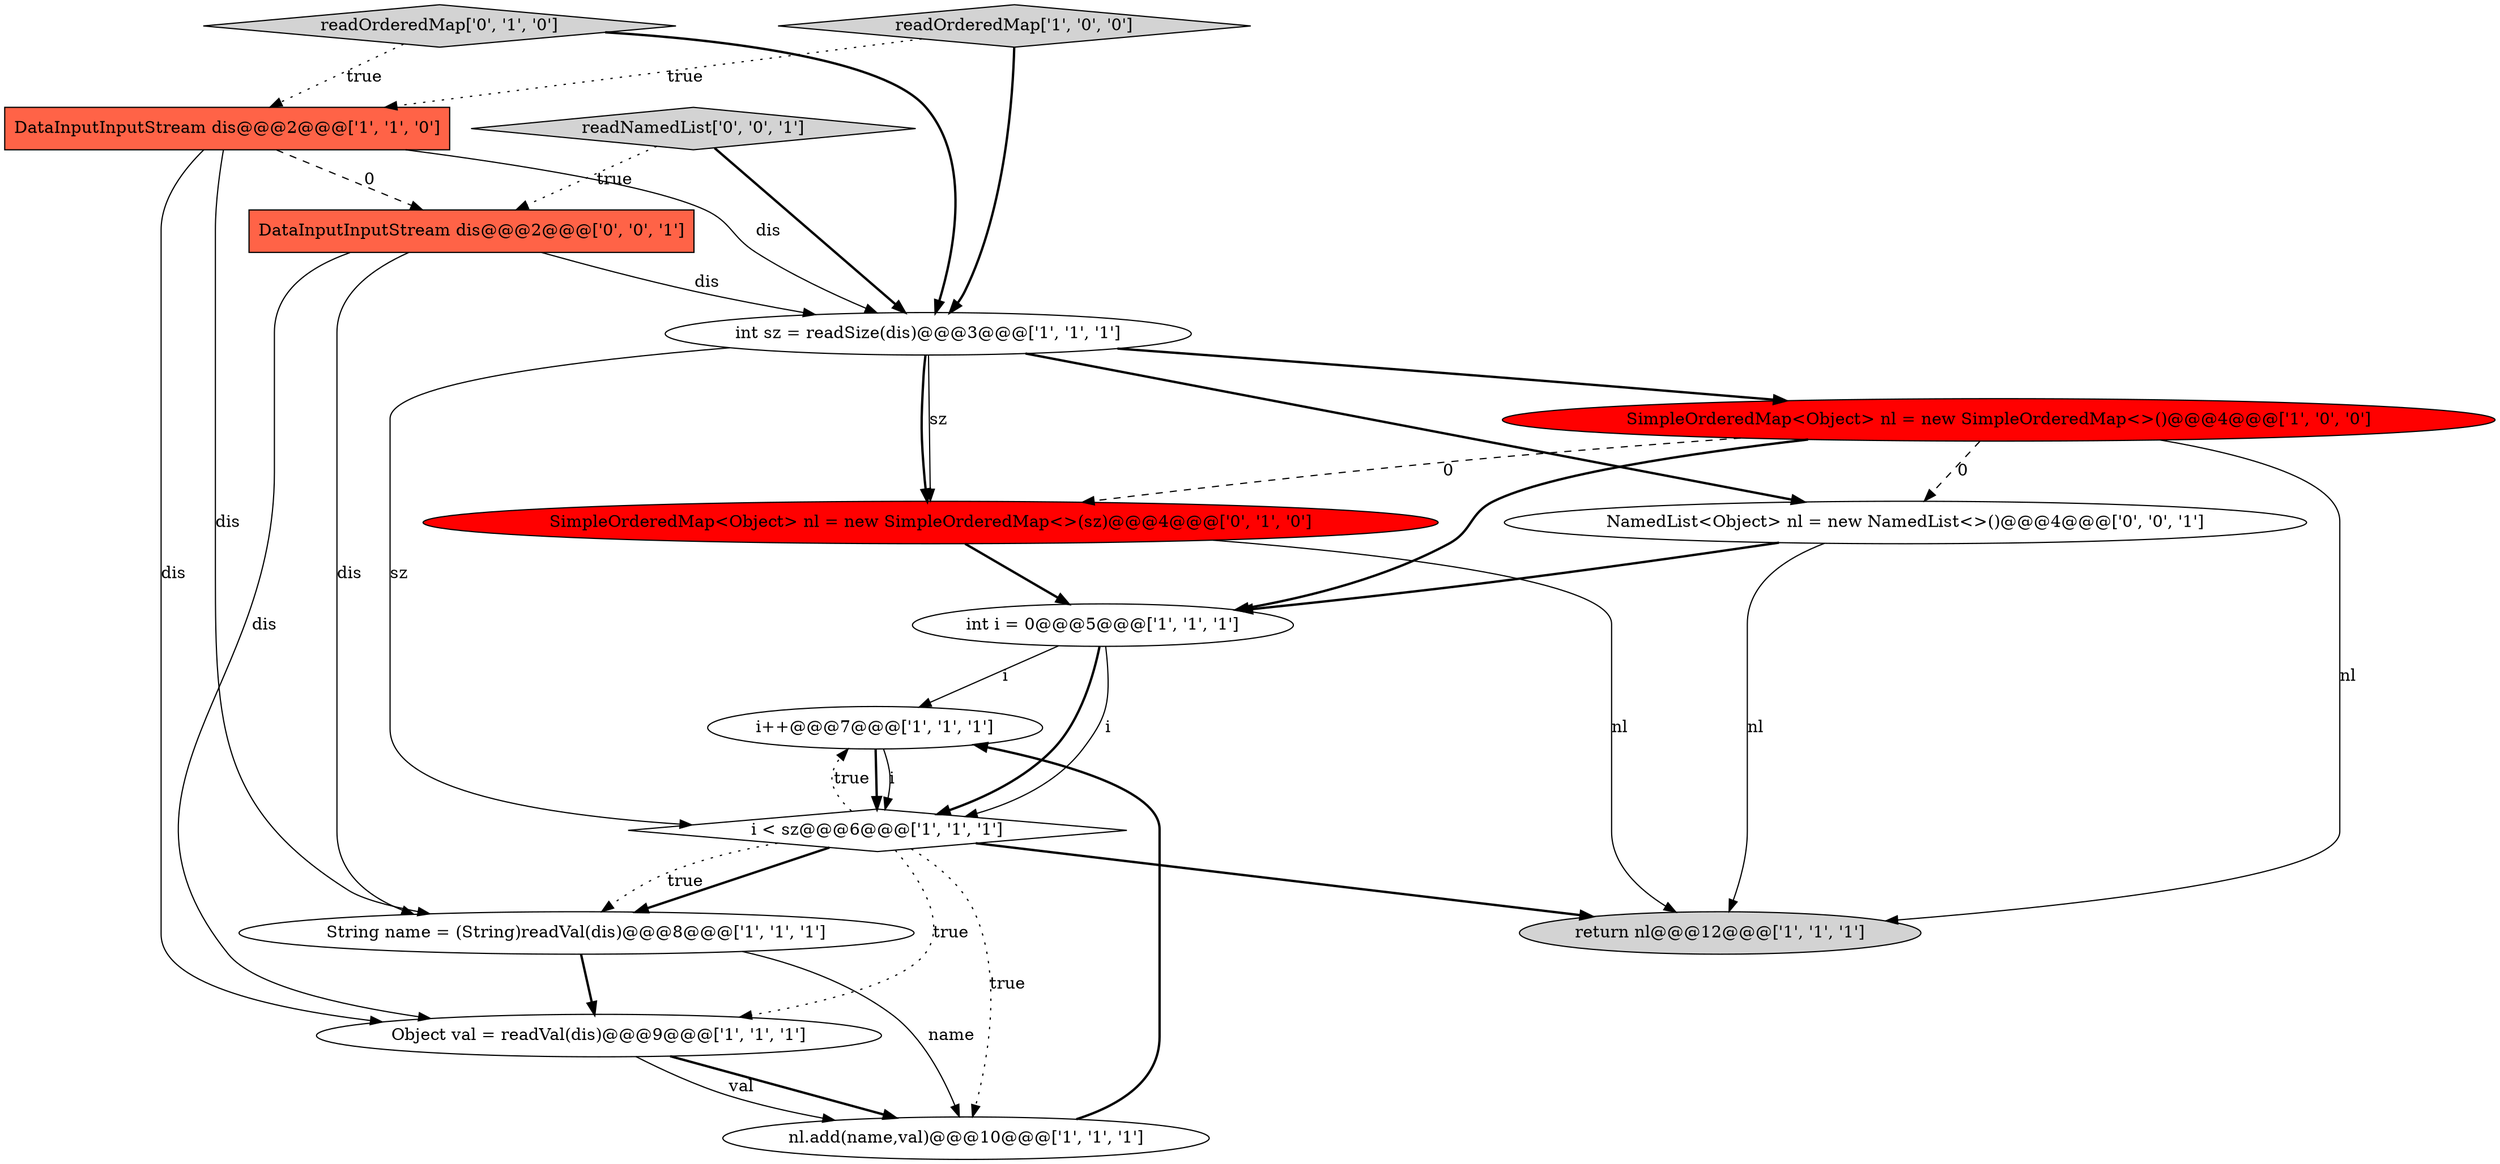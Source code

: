 digraph {
6 [style = filled, label = "SimpleOrderedMap<Object> nl = new SimpleOrderedMap<>()@@@4@@@['1', '0', '0']", fillcolor = red, shape = ellipse image = "AAA1AAABBB1BBB"];
1 [style = filled, label = "i++@@@7@@@['1', '1', '1']", fillcolor = white, shape = ellipse image = "AAA0AAABBB1BBB"];
11 [style = filled, label = "readOrderedMap['0', '1', '0']", fillcolor = lightgray, shape = diamond image = "AAA0AAABBB2BBB"];
7 [style = filled, label = "return nl@@@12@@@['1', '1', '1']", fillcolor = lightgray, shape = ellipse image = "AAA0AAABBB1BBB"];
0 [style = filled, label = "int i = 0@@@5@@@['1', '1', '1']", fillcolor = white, shape = ellipse image = "AAA0AAABBB1BBB"];
15 [style = filled, label = "DataInputInputStream dis@@@2@@@['0', '0', '1']", fillcolor = tomato, shape = box image = "AAA0AAABBB3BBB"];
8 [style = filled, label = "i < sz@@@6@@@['1', '1', '1']", fillcolor = white, shape = diamond image = "AAA0AAABBB1BBB"];
13 [style = filled, label = "NamedList<Object> nl = new NamedList<>()@@@4@@@['0', '0', '1']", fillcolor = white, shape = ellipse image = "AAA0AAABBB3BBB"];
3 [style = filled, label = "readOrderedMap['1', '0', '0']", fillcolor = lightgray, shape = diamond image = "AAA0AAABBB1BBB"];
9 [style = filled, label = "DataInputInputStream dis@@@2@@@['1', '1', '0']", fillcolor = tomato, shape = box image = "AAA0AAABBB1BBB"];
10 [style = filled, label = "Object val = readVal(dis)@@@9@@@['1', '1', '1']", fillcolor = white, shape = ellipse image = "AAA0AAABBB1BBB"];
5 [style = filled, label = "String name = (String)readVal(dis)@@@8@@@['1', '1', '1']", fillcolor = white, shape = ellipse image = "AAA0AAABBB1BBB"];
2 [style = filled, label = "nl.add(name,val)@@@10@@@['1', '1', '1']", fillcolor = white, shape = ellipse image = "AAA0AAABBB1BBB"];
4 [style = filled, label = "int sz = readSize(dis)@@@3@@@['1', '1', '1']", fillcolor = white, shape = ellipse image = "AAA0AAABBB1BBB"];
14 [style = filled, label = "readNamedList['0', '0', '1']", fillcolor = lightgray, shape = diamond image = "AAA0AAABBB3BBB"];
12 [style = filled, label = "SimpleOrderedMap<Object> nl = new SimpleOrderedMap<>(sz)@@@4@@@['0', '1', '0']", fillcolor = red, shape = ellipse image = "AAA1AAABBB2BBB"];
5->10 [style = bold, label=""];
13->7 [style = solid, label="nl"];
5->2 [style = solid, label="name"];
1->8 [style = bold, label=""];
4->6 [style = bold, label=""];
0->1 [style = solid, label="i"];
2->1 [style = bold, label=""];
8->2 [style = dotted, label="true"];
9->5 [style = solid, label="dis"];
9->10 [style = solid, label="dis"];
9->4 [style = solid, label="dis"];
11->4 [style = bold, label=""];
4->13 [style = bold, label=""];
15->4 [style = solid, label="dis"];
11->9 [style = dotted, label="true"];
1->8 [style = solid, label="i"];
6->0 [style = bold, label=""];
3->9 [style = dotted, label="true"];
8->10 [style = dotted, label="true"];
12->0 [style = bold, label=""];
3->4 [style = bold, label=""];
8->7 [style = bold, label=""];
6->12 [style = dashed, label="0"];
4->12 [style = solid, label="sz"];
8->1 [style = dotted, label="true"];
14->15 [style = dotted, label="true"];
6->7 [style = solid, label="nl"];
12->7 [style = solid, label="nl"];
6->13 [style = dashed, label="0"];
8->5 [style = bold, label=""];
9->15 [style = dashed, label="0"];
8->5 [style = dotted, label="true"];
4->8 [style = solid, label="sz"];
0->8 [style = bold, label=""];
0->8 [style = solid, label="i"];
4->12 [style = bold, label=""];
10->2 [style = bold, label=""];
15->5 [style = solid, label="dis"];
10->2 [style = solid, label="val"];
13->0 [style = bold, label=""];
14->4 [style = bold, label=""];
15->10 [style = solid, label="dis"];
}
